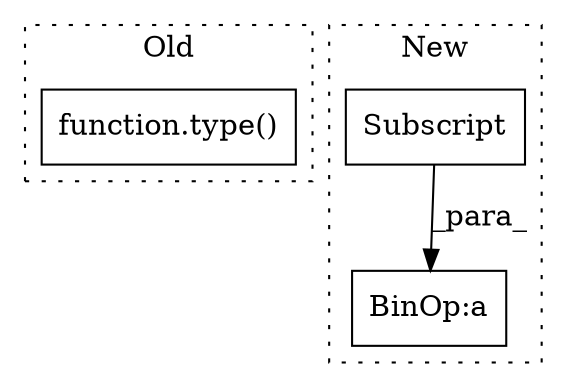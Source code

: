 digraph G {
subgraph cluster0 {
1 [label="function.type()" a="75" s="12399,12434" l="5,1" shape="box"];
label = "Old";
style="dotted";
}
subgraph cluster1 {
2 [label="Subscript" a="63" s="13613,0" l="13,0" shape="box"];
3 [label="BinOp:a" a="82" s="13626" l="4" shape="box"];
label = "New";
style="dotted";
}
2 -> 3 [label="_para_"];
}